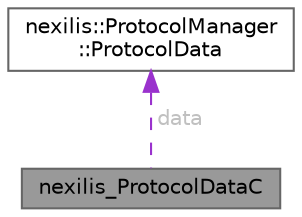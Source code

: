 digraph "nexilis_ProtocolDataC"
{
 // LATEX_PDF_SIZE
  bgcolor="transparent";
  edge [fontname=Helvetica,fontsize=10,labelfontname=Helvetica,labelfontsize=10];
  node [fontname=Helvetica,fontsize=10,shape=box,height=0.2,width=0.4];
  Node1 [id="Node000001",label="nexilis_ProtocolDataC",height=0.2,width=0.4,color="gray40", fillcolor="grey60", style="filled", fontcolor="black",tooltip=" "];
  Node2 -> Node1 [id="edge1_Node000001_Node000002",dir="back",color="darkorchid3",style="dashed",tooltip=" ",label=" data",fontcolor="grey" ];
  Node2 [id="Node000002",label="nexilis::ProtocolManager\l::ProtocolData",height=0.2,width=0.4,color="gray40", fillcolor="white", style="filled",URL="$da/d97/classnexilis_1_1ProtocolManager_1_1ProtocolData.html",tooltip=" "];
}
